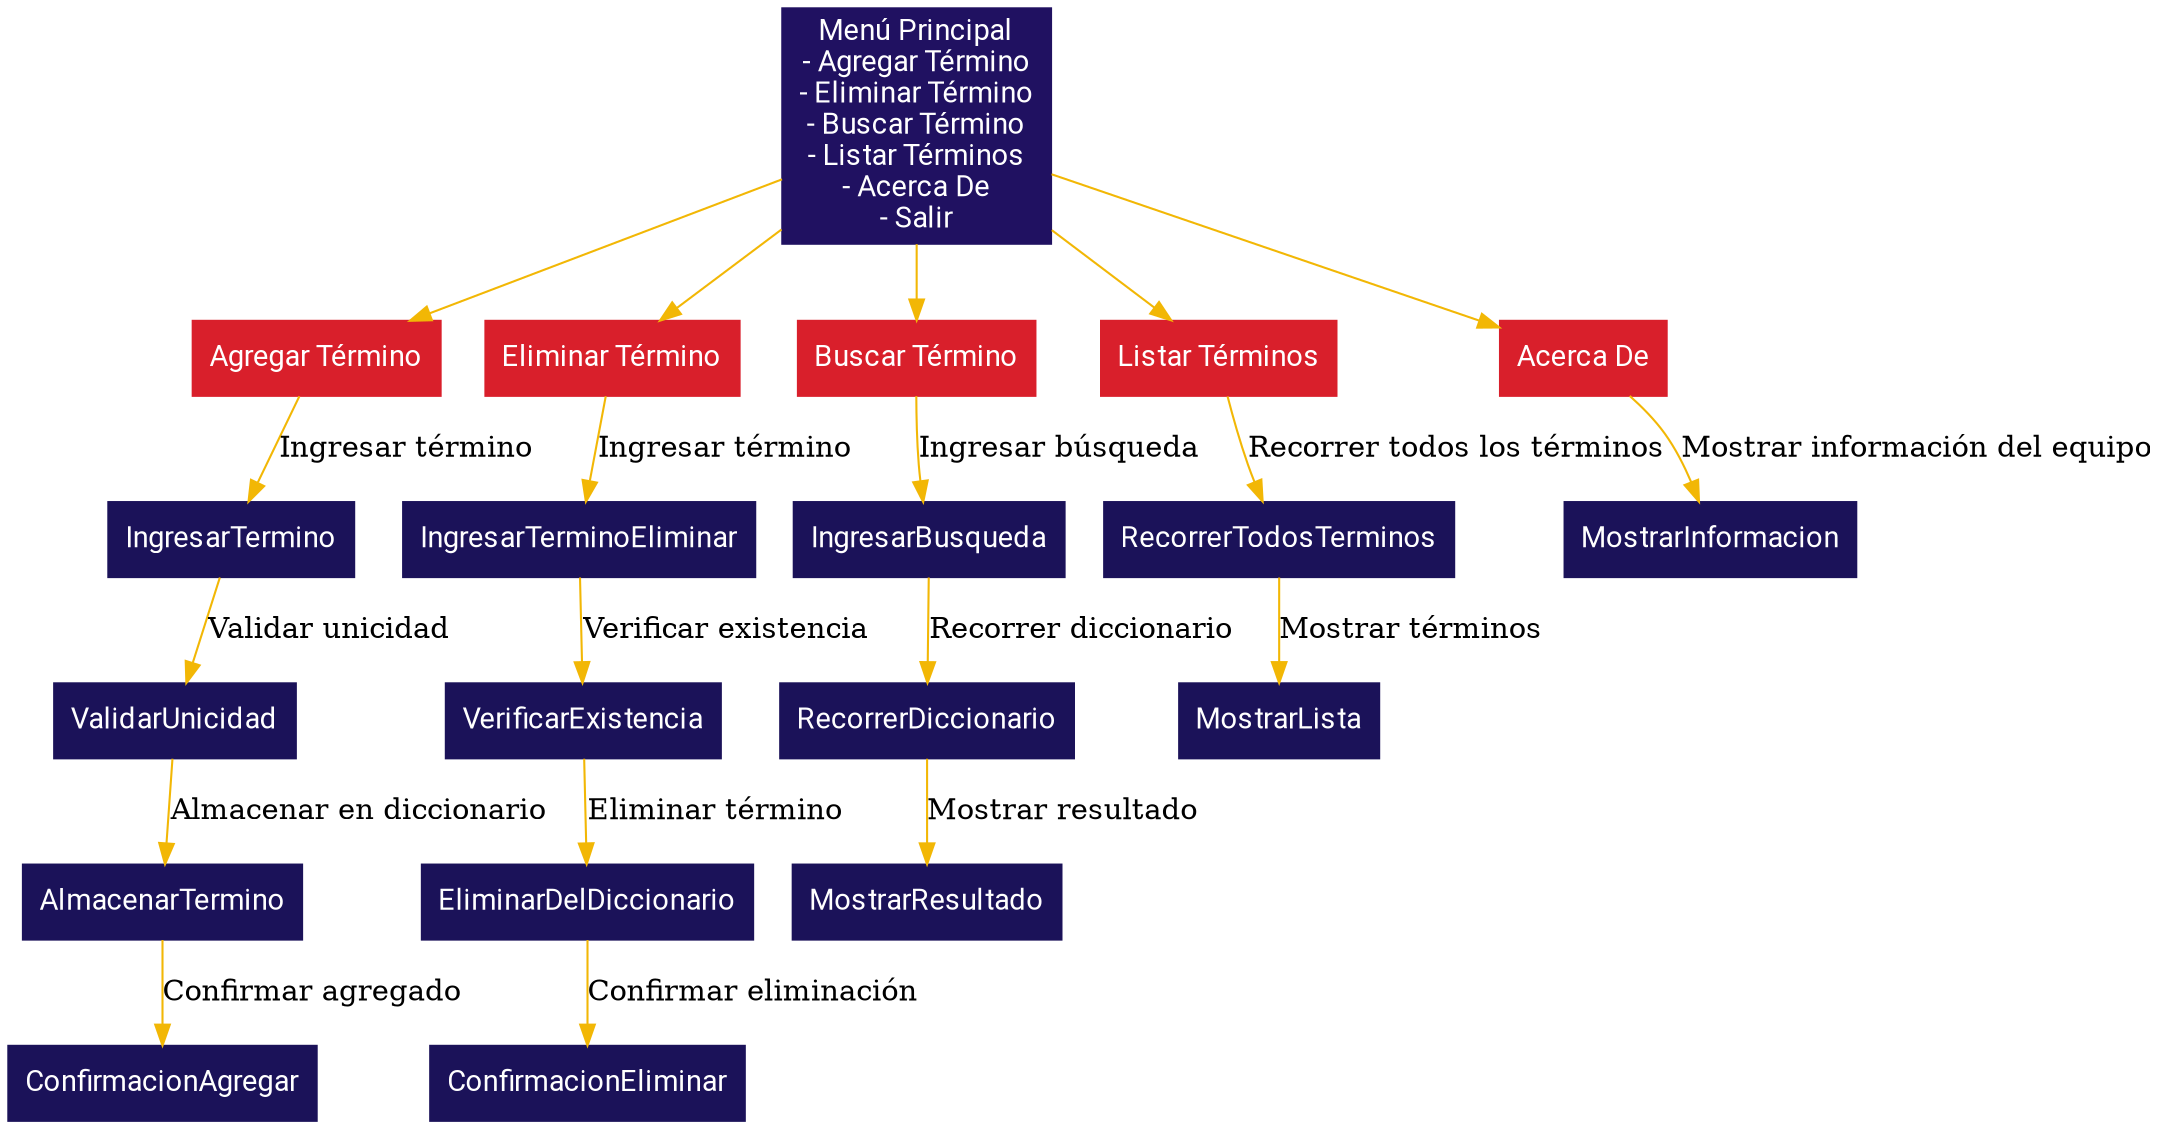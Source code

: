 digraph DiccionarioProgramador {
    // Configuración de estilo
    node [shape=box, style=filled, color="#1B1259", fontcolor=white, fontname="Roboto"];
    edge [color="#F2B705"];

    // Menú Principal
    MenuPrincipal [label="Menú Principal\n- Agregar Término\n- Eliminar Término\n- Buscar Término\n- Listar Términos\n- Acerca De\n- Salir", color="#201161"];

    // Opciones del Menú Principal
    AgregarTermino [label="Agregar Término", color="#d91f2b"];
    EliminarTermino [label="Eliminar Término", color="#d91f2b"];
    BuscarTermino [label="Buscar Término", color="#d91f2b"];
    ListarTerminos [label="Listar Términos", color="#d91f2b"];
    AcercaDe [label="Acerca De", color="#d91f2b"];

    // Relaciones del Menú Principal
    MenuPrincipal -> AgregarTermino;
    MenuPrincipal -> EliminarTermino;
    MenuPrincipal -> BuscarTermino;
    MenuPrincipal -> ListarTerminos;
    MenuPrincipal -> AcercaDe;

    // Detalles de Agregar Término
    AgregarTermino -> IngresarTermino [label="Ingresar término"];
    IngresarTermino -> ValidarUnicidad [label="Validar unicidad"];
    ValidarUnicidad -> AlmacenarTermino [label="Almacenar en diccionario"];
    AlmacenarTermino -> ConfirmacionAgregar [label="Confirmar agregado"];

    // Detalles de Eliminar Término
    EliminarTermino -> IngresarTerminoEliminar [label="Ingresar término"];
    IngresarTerminoEliminar -> VerificarExistencia [label="Verificar existencia"];
    VerificarExistencia -> EliminarDelDiccionario [label="Eliminar término"];
    EliminarDelDiccionario -> ConfirmacionEliminar [label="Confirmar eliminación"];

    // Detalles de Buscar Término
    BuscarTermino -> IngresarBusqueda [label="Ingresar búsqueda"];
    IngresarBusqueda -> RecorrerDiccionario [label="Recorrer diccionario"];
    RecorrerDiccionario -> MostrarResultado [label="Mostrar resultado"];

    // Detalles de Listar Términos
    ListarTerminos -> RecorrerTodosTerminos [label="Recorrer todos los términos"];
    RecorrerTodosTerminos -> MostrarLista [label="Mostrar términos"];

    // Detalles de Acerca De
    AcercaDe -> MostrarInformacion [label="Mostrar información del equipo"];
}
